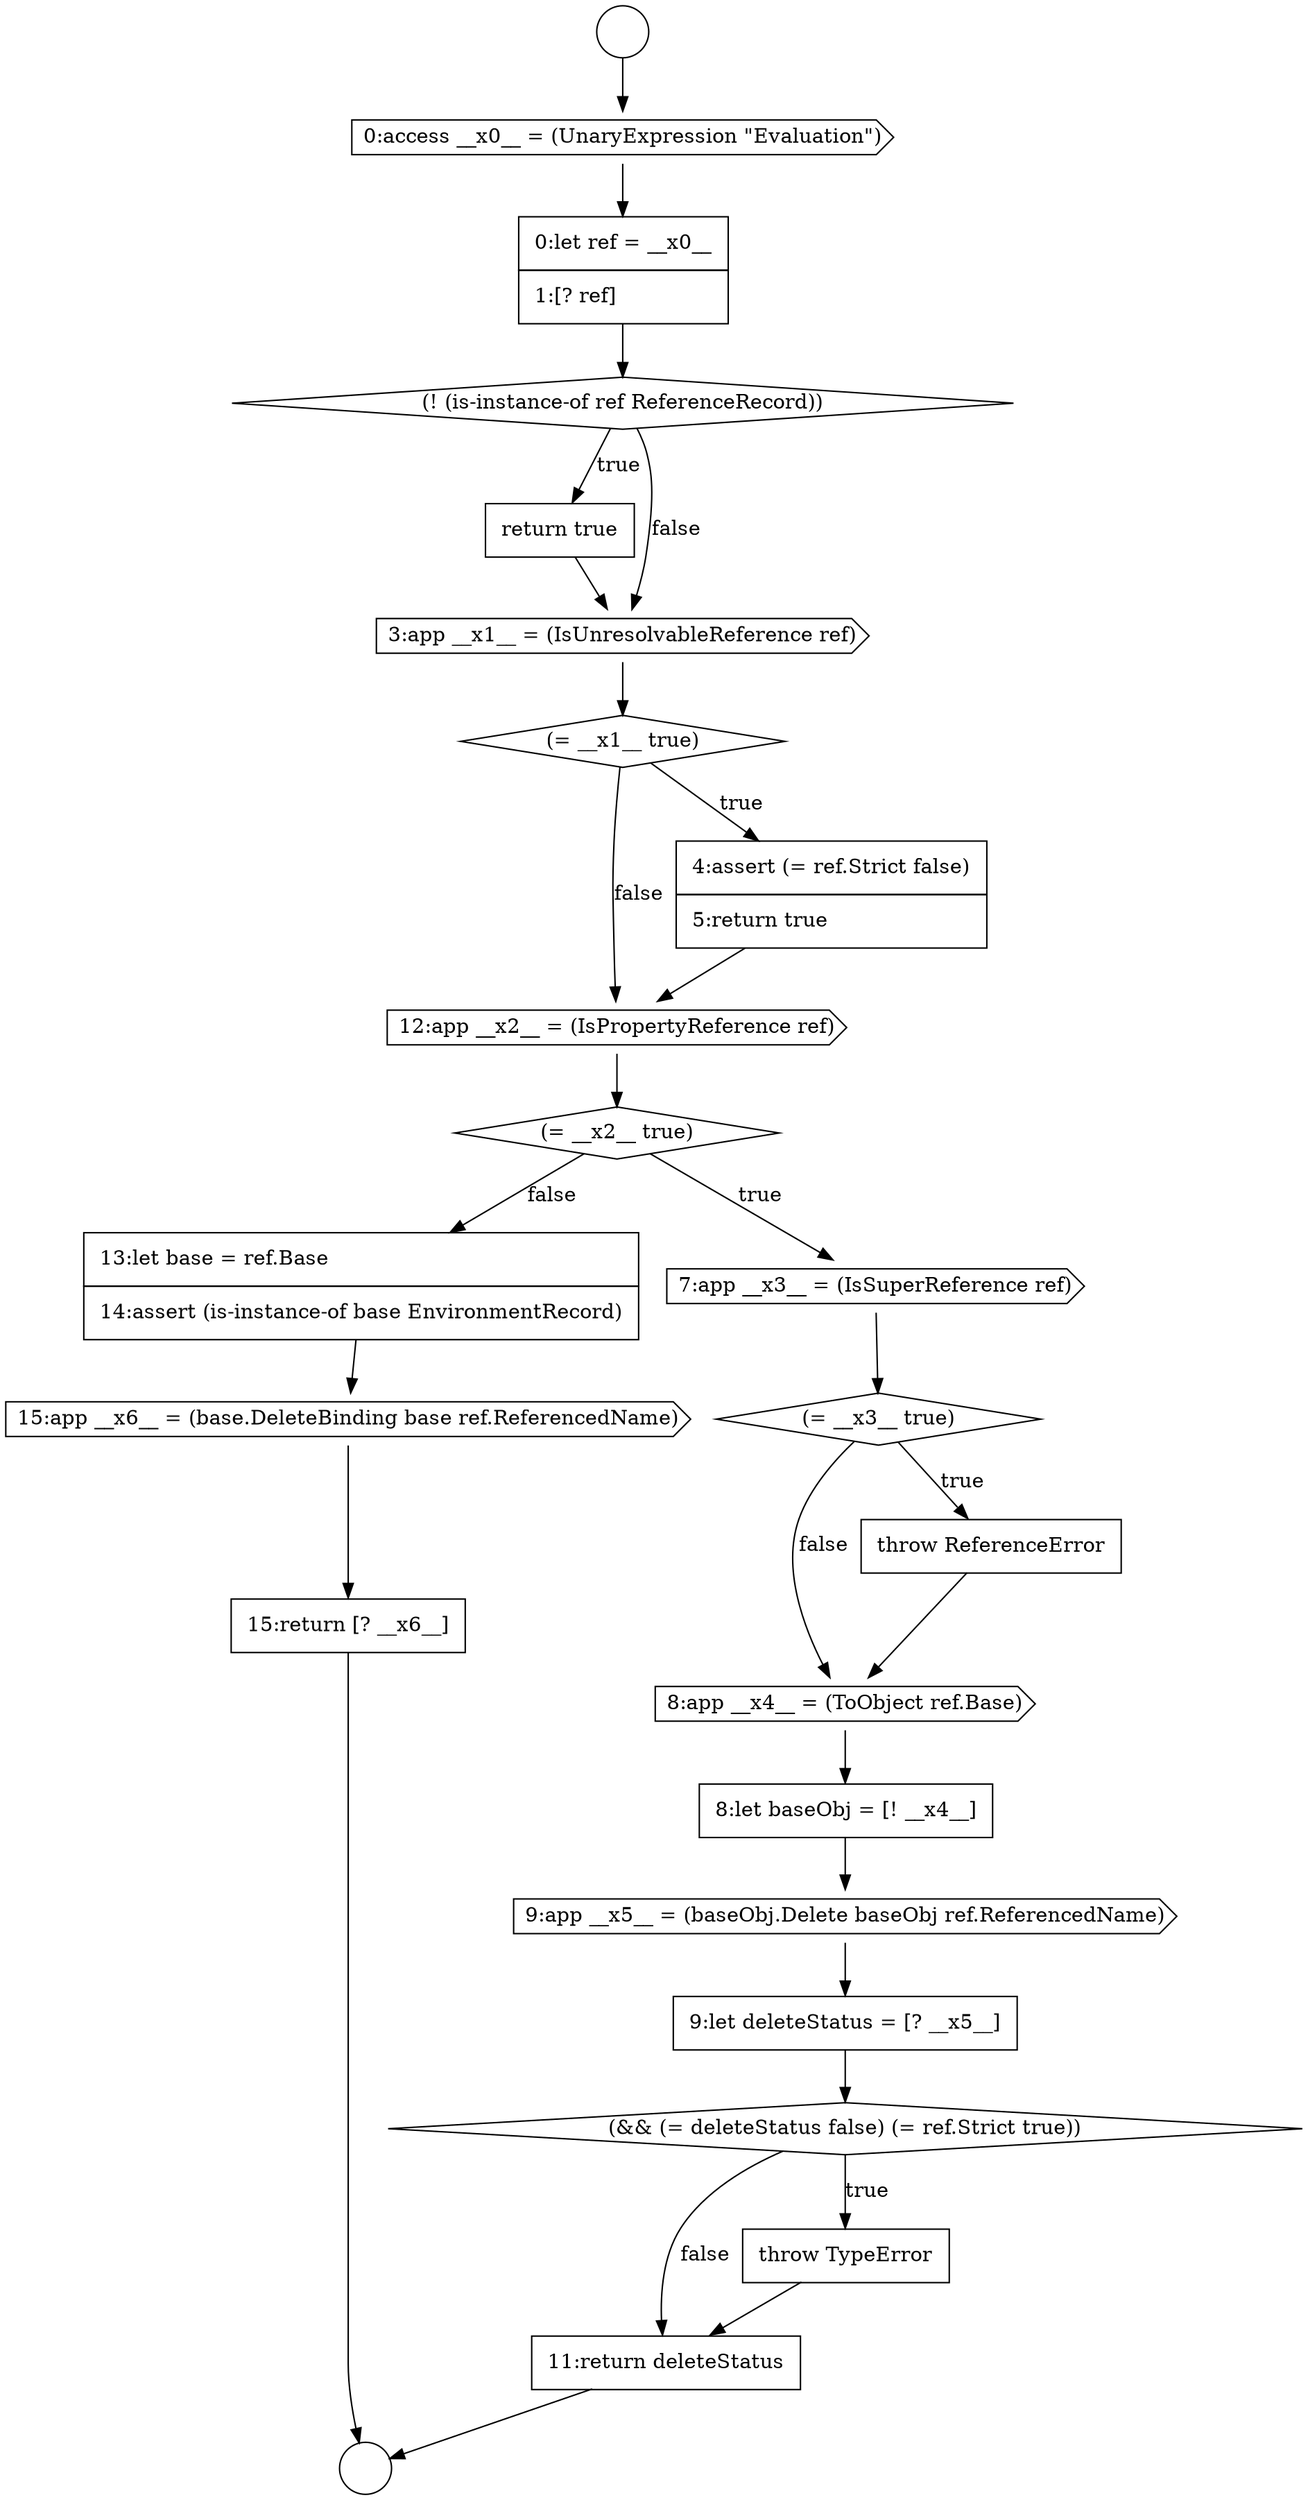 digraph {
  node0 [shape=circle label=" " color="black" fillcolor="white" style=filled]
  node5 [shape=none, margin=0, label=<<font color="black">
    <table border="0" cellborder="1" cellspacing="0" cellpadding="10">
      <tr><td align="left">return true</td></tr>
    </table>
  </font>> color="black" fillcolor="white" style=filled]
  node10 [shape=diamond, label=<<font color="black">(= __x2__ true)</font>> color="black" fillcolor="white" style=filled]
  node14 [shape=cds, label=<<font color="black">8:app __x4__ = (ToObject ref.Base)</font>> color="black" fillcolor="white" style=filled]
  node20 [shape=none, margin=0, label=<<font color="black">
    <table border="0" cellborder="1" cellspacing="0" cellpadding="10">
      <tr><td align="left">11:return deleteStatus</td></tr>
    </table>
  </font>> color="black" fillcolor="white" style=filled]
  node1 [shape=circle label=" " color="black" fillcolor="white" style=filled]
  node6 [shape=cds, label=<<font color="black">3:app __x1__ = (IsUnresolvableReference ref)</font>> color="black" fillcolor="white" style=filled]
  node21 [shape=none, margin=0, label=<<font color="black">
    <table border="0" cellborder="1" cellspacing="0" cellpadding="10">
      <tr><td align="left">13:let base = ref.Base</td></tr>
      <tr><td align="left">14:assert (is-instance-of base EnvironmentRecord)</td></tr>
    </table>
  </font>> color="black" fillcolor="white" style=filled]
  node9 [shape=cds, label=<<font color="black">12:app __x2__ = (IsPropertyReference ref)</font>> color="black" fillcolor="white" style=filled]
  node13 [shape=none, margin=0, label=<<font color="black">
    <table border="0" cellborder="1" cellspacing="0" cellpadding="10">
      <tr><td align="left">throw ReferenceError</td></tr>
    </table>
  </font>> color="black" fillcolor="white" style=filled]
  node2 [shape=cds, label=<<font color="black">0:access __x0__ = (UnaryExpression &quot;Evaluation&quot;)</font>> color="black" fillcolor="white" style=filled]
  node17 [shape=none, margin=0, label=<<font color="black">
    <table border="0" cellborder="1" cellspacing="0" cellpadding="10">
      <tr><td align="left">9:let deleteStatus = [? __x5__]</td></tr>
    </table>
  </font>> color="black" fillcolor="white" style=filled]
  node22 [shape=cds, label=<<font color="black">15:app __x6__ = (base.DeleteBinding base ref.ReferencedName)</font>> color="black" fillcolor="white" style=filled]
  node12 [shape=diamond, label=<<font color="black">(= __x3__ true)</font>> color="black" fillcolor="white" style=filled]
  node7 [shape=diamond, label=<<font color="black">(= __x1__ true)</font>> color="black" fillcolor="white" style=filled]
  node3 [shape=none, margin=0, label=<<font color="black">
    <table border="0" cellborder="1" cellspacing="0" cellpadding="10">
      <tr><td align="left">0:let ref = __x0__</td></tr>
      <tr><td align="left">1:[? ref]</td></tr>
    </table>
  </font>> color="black" fillcolor="white" style=filled]
  node18 [shape=diamond, label=<<font color="black">(&amp;&amp; (= deleteStatus false) (= ref.Strict true))</font>> color="black" fillcolor="white" style=filled]
  node16 [shape=cds, label=<<font color="black">9:app __x5__ = (baseObj.Delete baseObj ref.ReferencedName)</font>> color="black" fillcolor="white" style=filled]
  node11 [shape=cds, label=<<font color="black">7:app __x3__ = (IsSuperReference ref)</font>> color="black" fillcolor="white" style=filled]
  node23 [shape=none, margin=0, label=<<font color="black">
    <table border="0" cellborder="1" cellspacing="0" cellpadding="10">
      <tr><td align="left">15:return [? __x6__]</td></tr>
    </table>
  </font>> color="black" fillcolor="white" style=filled]
  node8 [shape=none, margin=0, label=<<font color="black">
    <table border="0" cellborder="1" cellspacing="0" cellpadding="10">
      <tr><td align="left">4:assert (= ref.Strict false)</td></tr>
      <tr><td align="left">5:return true</td></tr>
    </table>
  </font>> color="black" fillcolor="white" style=filled]
  node19 [shape=none, margin=0, label=<<font color="black">
    <table border="0" cellborder="1" cellspacing="0" cellpadding="10">
      <tr><td align="left">throw TypeError</td></tr>
    </table>
  </font>> color="black" fillcolor="white" style=filled]
  node4 [shape=diamond, label=<<font color="black">(! (is-instance-of ref ReferenceRecord))</font>> color="black" fillcolor="white" style=filled]
  node15 [shape=none, margin=0, label=<<font color="black">
    <table border="0" cellborder="1" cellspacing="0" cellpadding="10">
      <tr><td align="left">8:let baseObj = [! __x4__]</td></tr>
    </table>
  </font>> color="black" fillcolor="white" style=filled]
  node10 -> node11 [label=<<font color="black">true</font>> color="black"]
  node10 -> node21 [label=<<font color="black">false</font>> color="black"]
  node11 -> node12 [ color="black"]
  node7 -> node8 [label=<<font color="black">true</font>> color="black"]
  node7 -> node9 [label=<<font color="black">false</font>> color="black"]
  node0 -> node2 [ color="black"]
  node9 -> node10 [ color="black"]
  node14 -> node15 [ color="black"]
  node4 -> node5 [label=<<font color="black">true</font>> color="black"]
  node4 -> node6 [label=<<font color="black">false</font>> color="black"]
  node23 -> node1 [ color="black"]
  node17 -> node18 [ color="black"]
  node5 -> node6 [ color="black"]
  node3 -> node4 [ color="black"]
  node2 -> node3 [ color="black"]
  node15 -> node16 [ color="black"]
  node19 -> node20 [ color="black"]
  node13 -> node14 [ color="black"]
  node22 -> node23 [ color="black"]
  node6 -> node7 [ color="black"]
  node8 -> node9 [ color="black"]
  node21 -> node22 [ color="black"]
  node16 -> node17 [ color="black"]
  node18 -> node19 [label=<<font color="black">true</font>> color="black"]
  node18 -> node20 [label=<<font color="black">false</font>> color="black"]
  node12 -> node13 [label=<<font color="black">true</font>> color="black"]
  node12 -> node14 [label=<<font color="black">false</font>> color="black"]
  node20 -> node1 [ color="black"]
}
